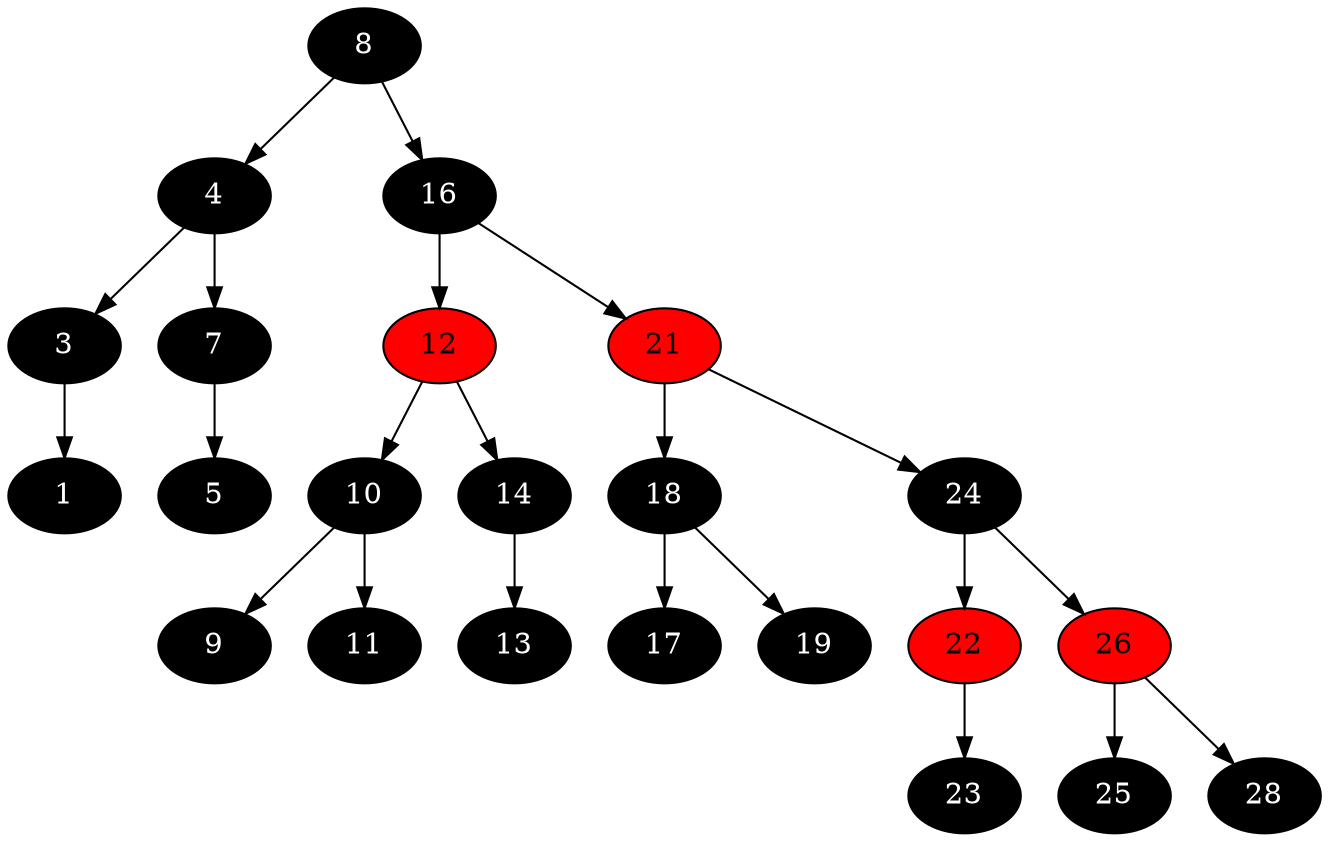 digraph mentions {
8 -> 4
4 -> 3
3 -> 1
4 -> 7
7 -> 5
8 -> 16
16 -> 12
12 -> 10
10 -> 9
10 -> 11
12 -> 14
14 -> 13
16 -> 21
21 -> 18
18 -> 17
18 -> 19
21 -> 24
24 -> 22
22 -> 23
24 -> 26
26 -> 25
26 -> 28
8[style=filled, fillcolor=black, fontcolor=white]
4[style=filled, fillcolor=black, fontcolor=white]
3[style=filled, fillcolor=black, fontcolor=white]
1[style=filled, fillcolor=black, fontcolor=white]
7[style=filled, fillcolor=black, fontcolor=white]
5[style=filled, fillcolor=black, fontcolor=white]
16[style=filled, fillcolor=black, fontcolor=white]
12[style=filled, fillcolor=red]
10[style=filled, fillcolor=black, fontcolor=white]
9[style=filled, fillcolor=black, fontcolor=white]
11[style=filled, fillcolor=black, fontcolor=white]
14[style=filled, fillcolor=black, fontcolor=white]
13[style=filled, fillcolor=black, fontcolor=white]
21[style=filled, fillcolor=red]
18[style=filled, fillcolor=black, fontcolor=white]
17[style=filled, fillcolor=black, fontcolor=white]
19[style=filled, fillcolor=black, fontcolor=white]
24[style=filled, fillcolor=black, fontcolor=white]
22[style=filled, fillcolor=red]
23[style=filled, fillcolor=black, fontcolor=white]
26[style=filled, fillcolor=red]
25[style=filled, fillcolor=black, fontcolor=white]
28[style=filled, fillcolor=black, fontcolor=white]
}
